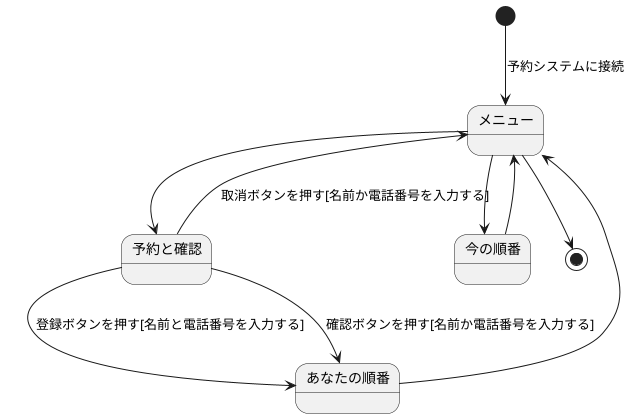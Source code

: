 @startuml
[*] --> メニュー : 予約システムに接続
メニュー --> 予約と確認
予約と確認 --> あなたの順番 : 登録ボタンを押す[名前と電話番号を入力する]
予約と確認 --> あなたの順番 : 確認ボタンを押す[名前か電話番号を入力する]
あなたの順番 --> メニュー
予約と確認 --> メニュー : 取消ボタンを押す[名前か電話番号を入力する]
メニュー --> 今の順番
今の順番 --> メニュー
メニュー --> [*]